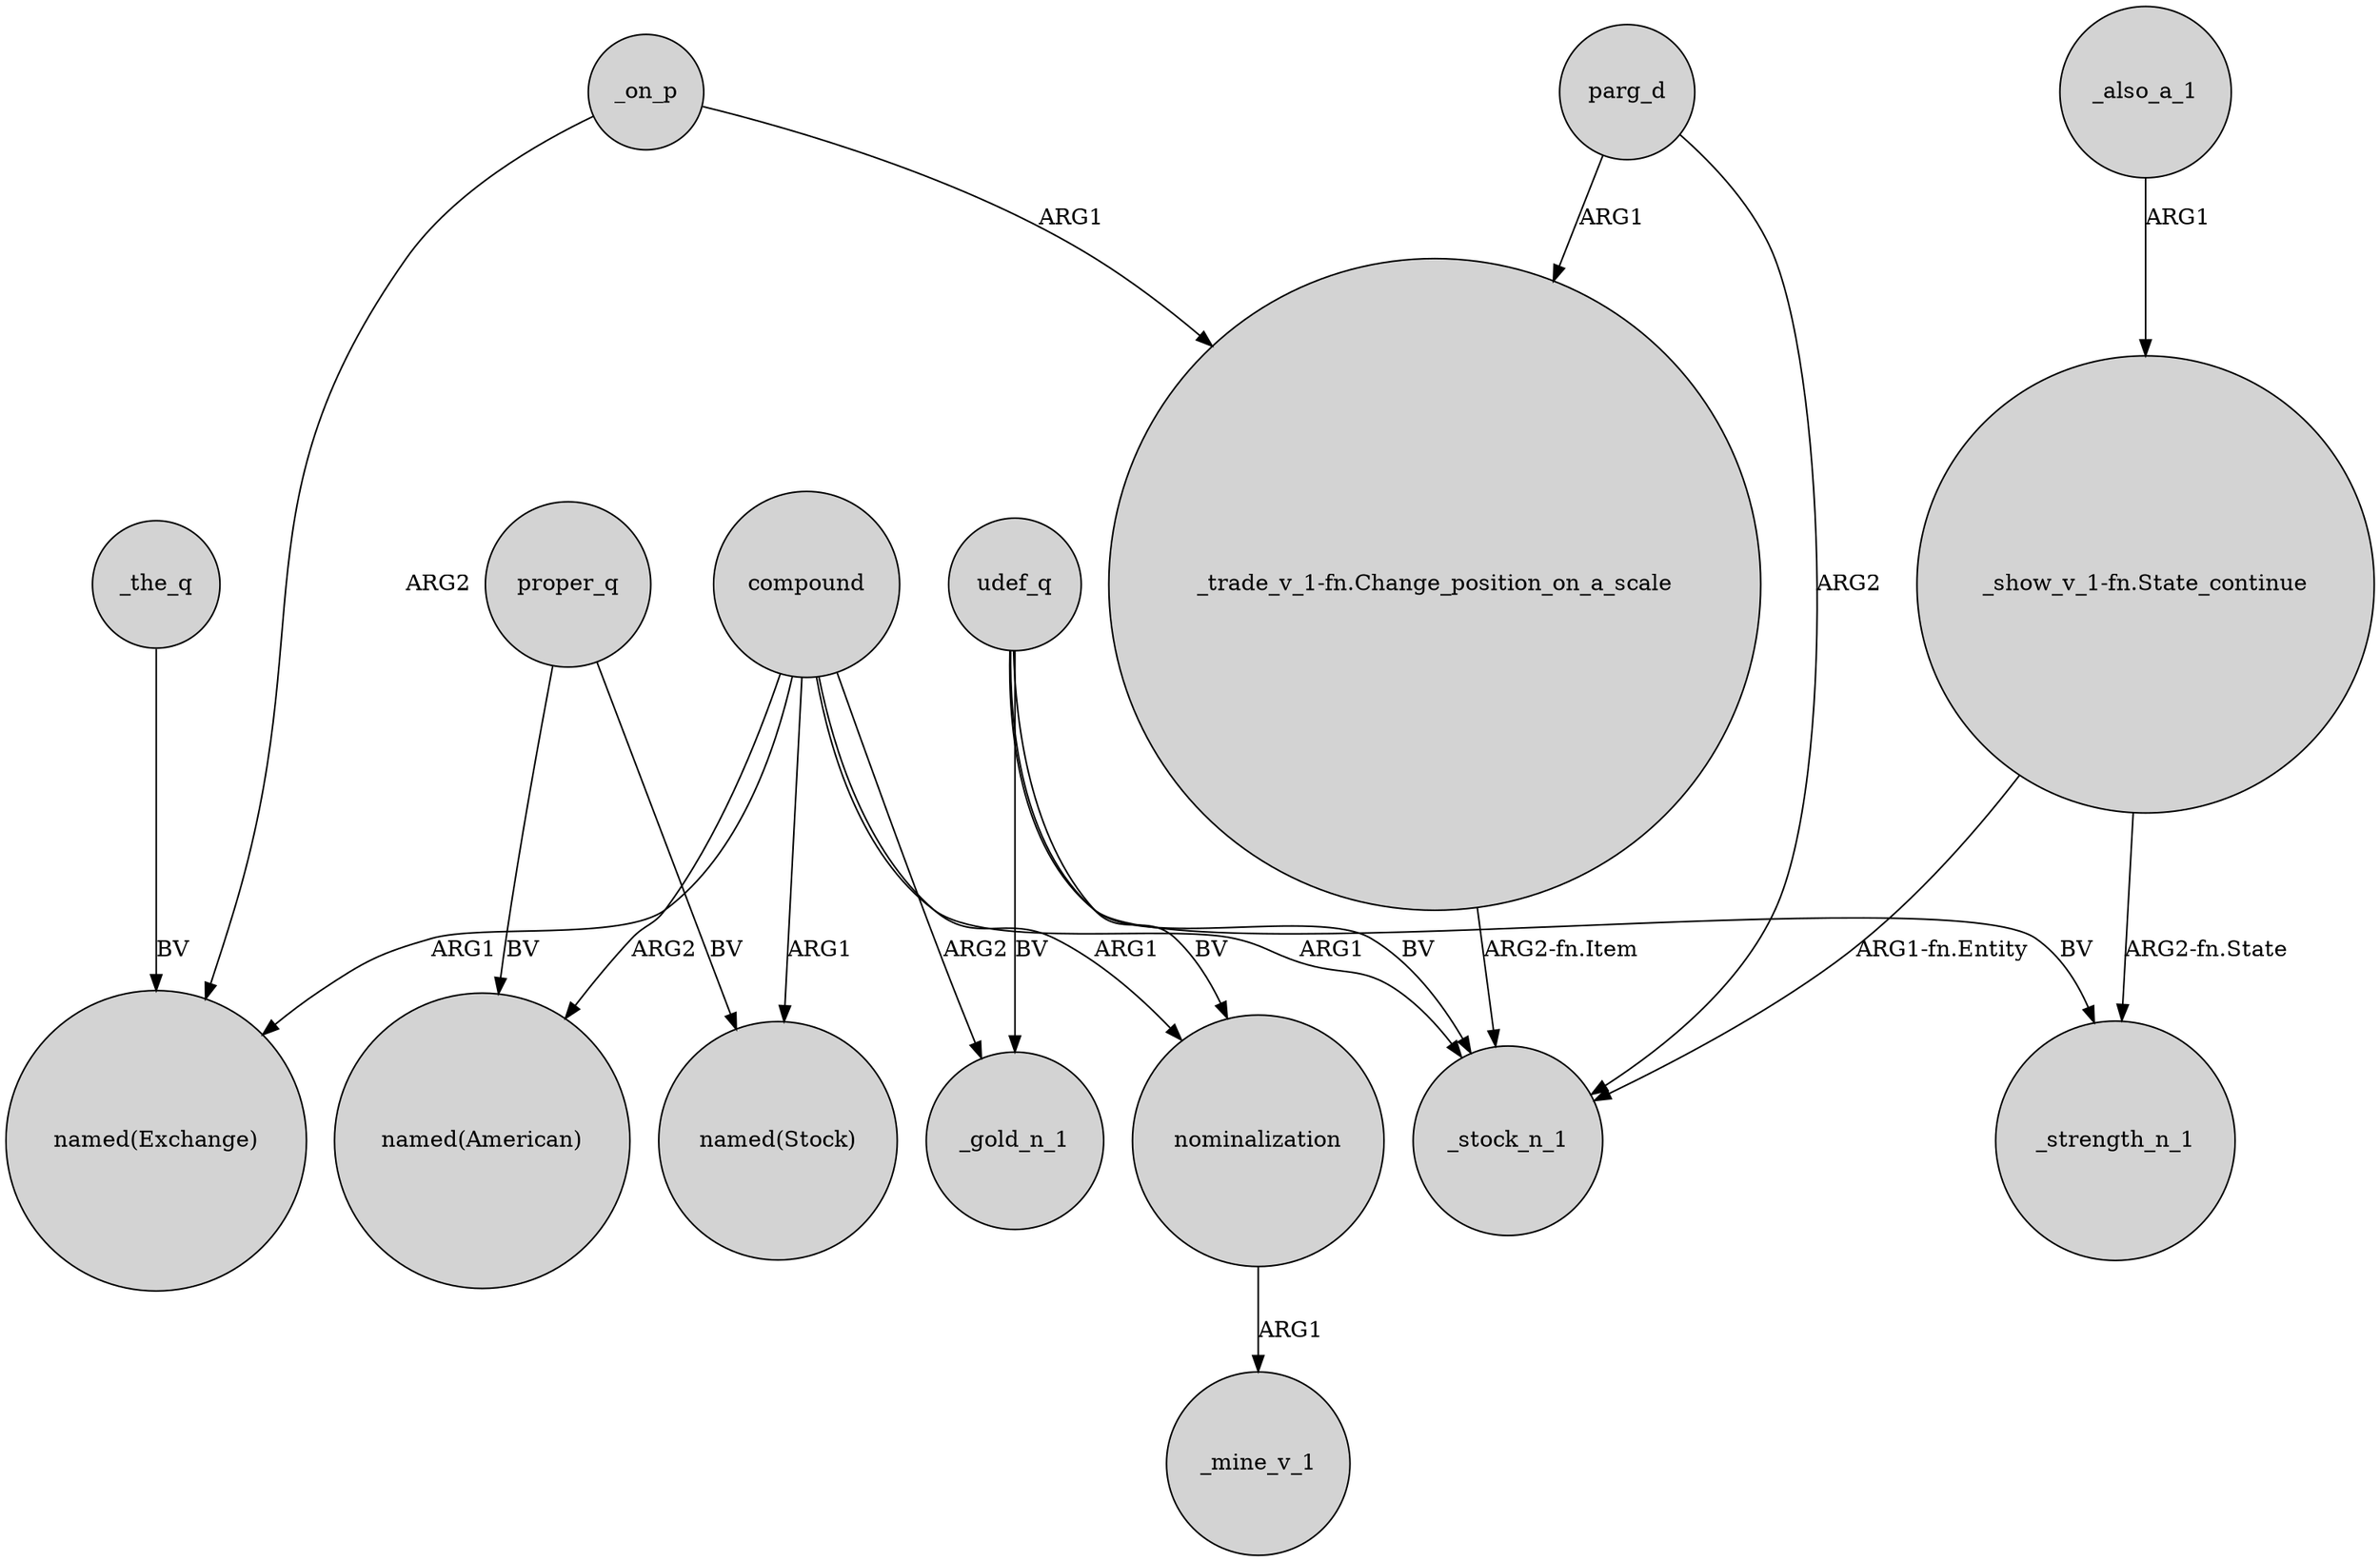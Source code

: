 digraph {
	node [shape=circle style=filled]
	compound -> "named(Stock)" [label=ARG1]
	_on_p -> "named(Exchange)" [label=ARG2]
	"_show_v_1-fn.State_continue" -> _stock_n_1 [label="ARG1-fn.Entity"]
	_on_p -> "_trade_v_1-fn.Change_position_on_a_scale" [label=ARG1]
	compound -> _gold_n_1 [label=ARG2]
	proper_q -> "named(Stock)" [label=BV]
	compound -> "named(Exchange)" [label=ARG1]
	_the_q -> "named(Exchange)" [label=BV]
	udef_q -> nominalization [label=BV]
	parg_d -> "_trade_v_1-fn.Change_position_on_a_scale" [label=ARG1]
	compound -> _stock_n_1 [label=ARG1]
	compound -> nominalization [label=ARG1]
	udef_q -> _stock_n_1 [label=BV]
	"_show_v_1-fn.State_continue" -> _strength_n_1 [label="ARG2-fn.State"]
	nominalization -> _mine_v_1 [label=ARG1]
	udef_q -> _strength_n_1 [label=BV]
	_also_a_1 -> "_show_v_1-fn.State_continue" [label=ARG1]
	compound -> "named(American)" [label=ARG2]
	udef_q -> _gold_n_1 [label=BV]
	"_trade_v_1-fn.Change_position_on_a_scale" -> _stock_n_1 [label="ARG2-fn.Item"]
	proper_q -> "named(American)" [label=BV]
	parg_d -> _stock_n_1 [label=ARG2]
}
